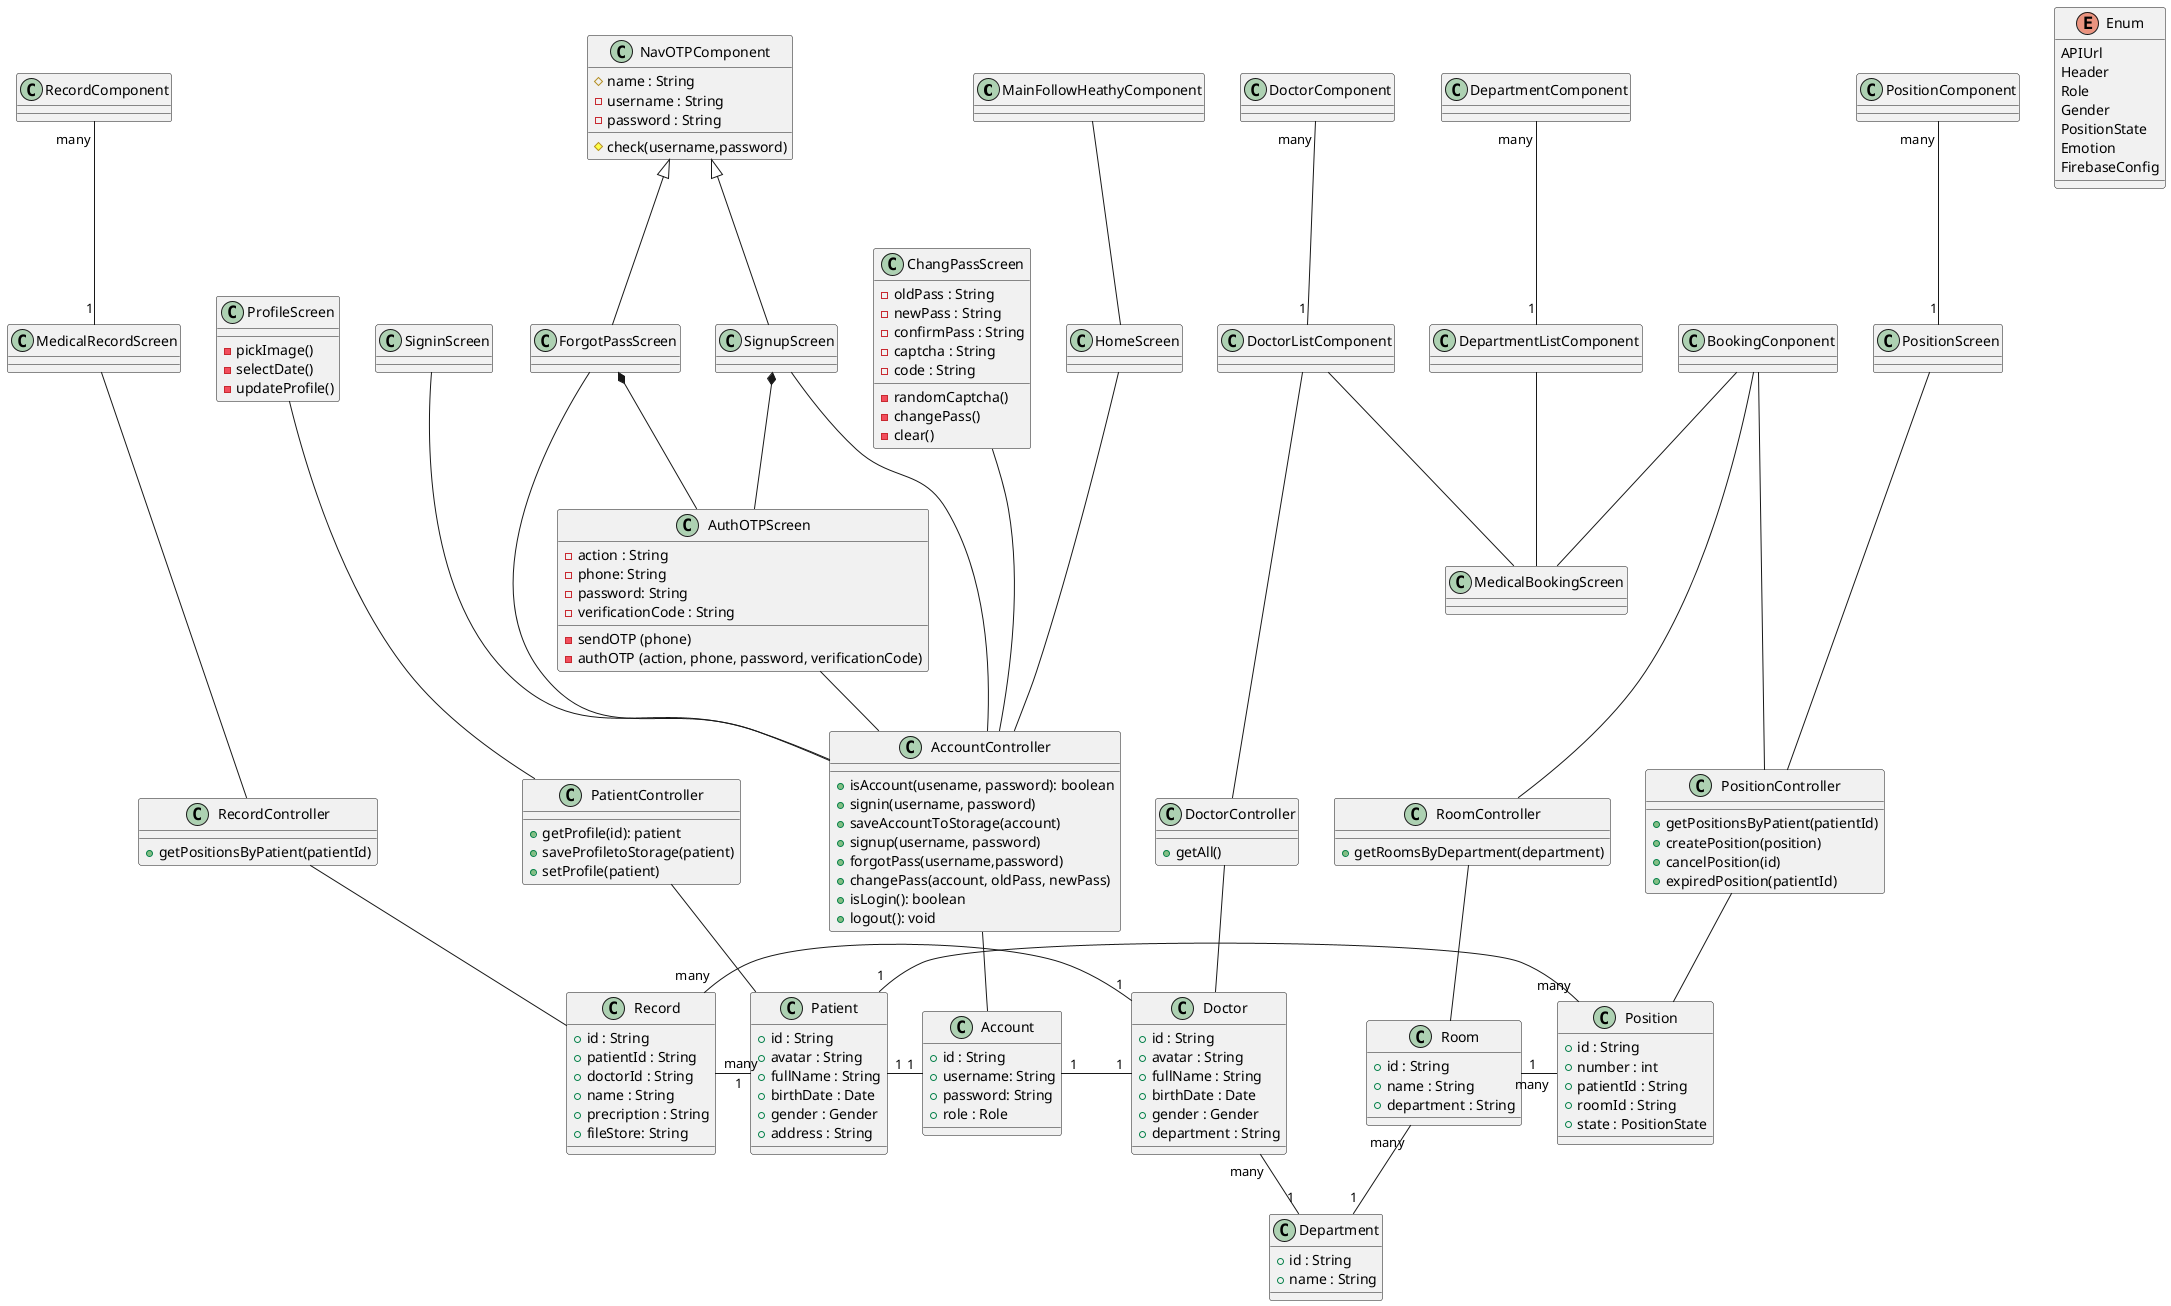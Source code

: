 @startuml MobileApp

class MainFollowHeathyComponent {

}

MainFollowHeathyComponent -- HomeScreen

enum Enum{
    APIUrl
    Header
    Role
    Gender
    PositionState
    Emotion
    FirebaseConfig
}

class NavOTPComponent{
    # name : String
    - username : String
    - password : String
    # check(username,password)
}

class SigninScreen{

}

class AuthOTPScreen{
    - action : String
    - phone: String
    - password: String
    - verificationCode : String   
    - sendOTP (phone)
    - authOTP (action, phone, password, verificationCode) 
}
class HomeScreen{

}
class ChangPassScreen{
    - oldPass : String
    - newPass : String
    - confirmPass : String
    - captcha : String
    - code : String
    - randomCaptcha()
    - changePass()
    - clear()
}
class ProfileScreen{
    - pickImage()
    - selectDate()
    - updateProfile()
}

class AccountController{
    + isAccount(usename, password): boolean
    + signin(username, password)
    + saveAccountToStorage(account)
    + signup(username, password)
    + forgotPass(username,password)
    + changePass(account, oldPass, newPass)
    + isLogin(): boolean
    + logout(): void
}
class PatientController{
    + getProfile(id): patient
    + saveProfiletoStorage(patient)
    + setProfile(patient)
}
class DoctorController{
    + getAll()
}
class RoomController{
    + getRoomsByDepartment(department)
}
class PositionController{
    + getPositionsByPatient(patientId)
    + createPosition(position)
    + cancelPosition(id)
    + expiredPosition(patientId)
}
class RecordController{
    + getPositionsByPatient(patientId)
}

class Account{
    + id : String
    + username: String
    + password: String
    + role : Role
}
class Patient{
    + id : String
    + avatar : String
    + fullName : String
    + birthDate : Date
    + gender : Gender
    + address : String
}
class Department{
    + id : String
    + name : String
}
class Doctor{
    + id : String
    + avatar : String
    + fullName : String
    + birthDate : Date
    + gender : Gender
    + department : String
}
class Room{
    + id : String
    + name : String
    + department : String
}
class Position{
    + id : String
    + number : int
    + patientId : String
    + roomId : String
    + state : PositionState
}
class Record{
    + id : String
    + patientId : String
    + doctorId : String
    + name : String
    + precription : String
    + fileStore: String
}
NavOTPComponent <|-- SignupScreen
NavOTPComponent <|-- ForgotPassScreen
SignupScreen *-- AuthOTPScreen
ForgotPassScreen *-- AuthOTPScreen

DoctorComponent "many" -- "1" DoctorListComponent
DoctorListComponent -- MedicalBookingScreen
DepartmentComponent "many" -- "1" DepartmentListComponent
DepartmentListComponent -- MedicalBookingScreen
BookingConponent -- MedicalBookingScreen

PositionComponent "many" -- "1" PositionScreen
RecordComponent "many" -- "1" MedicalRecordScreen

SigninScreen --- AccountController
SignupScreen --- AccountController
ForgotPassScreen --- AccountController
AuthOTPScreen -- AccountController
HomeScreen --- AccountController
ChangPassScreen --- AccountController

ProfileScreen --- PatientController
DoctorListComponent --- DoctorController

BookingConponent --- PositionController
BookingConponent --- RoomController
PositionScreen --- PositionController

MedicalRecordScreen --- RecordController

AccountController -- Account
PatientController -- Patient
RoomController -- Room
DoctorController -- Doctor
PositionController -- Position
RecordController -- Record

Patient "1" - "1" Account
Account "1" - "1" Doctor
Doctor "many" -- "1" Department
Room "many" -- "1" Department
Patient "1" - "many" Position
Room "1" - "many" Position
Record "many" - "1" Patient
Record "many" - "1" Doctor

@enduml
